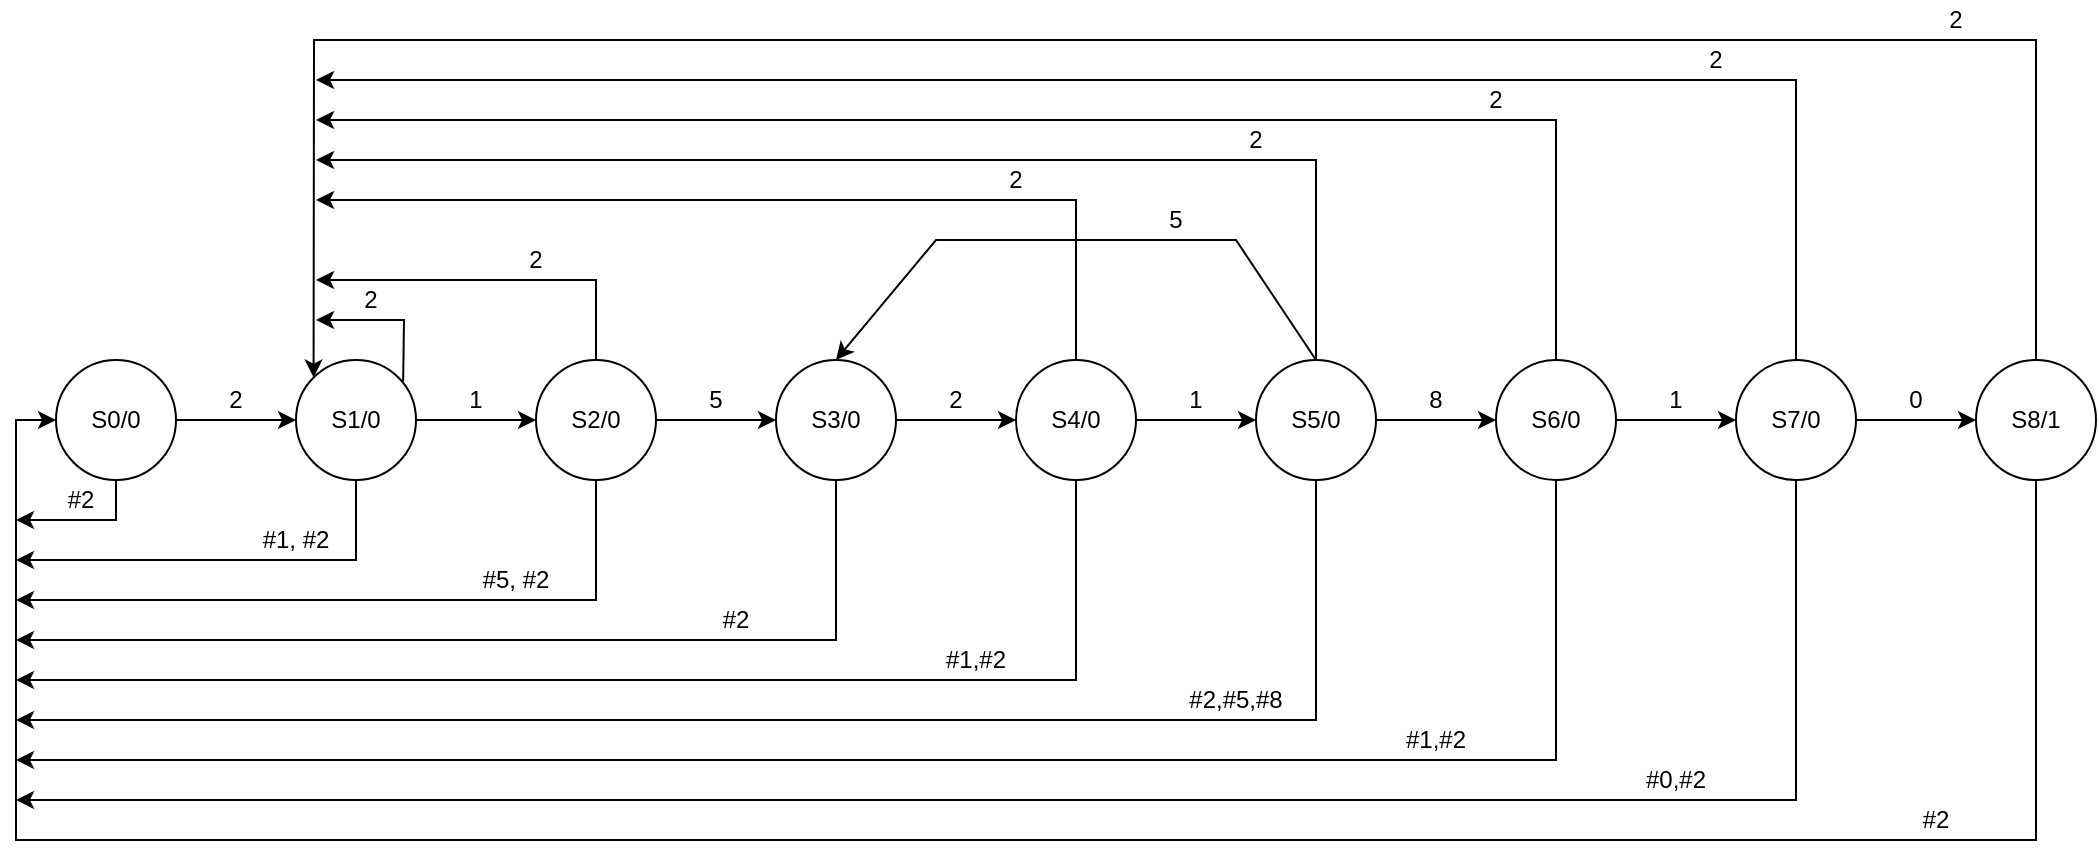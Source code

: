 <mxfile version="21.1.7" type="device">
  <diagram name="Page-1" id="x7RPBYqAmX6w-DPbe6Vq">
    <mxGraphModel dx="1900" dy="1641" grid="1" gridSize="10" guides="1" tooltips="1" connect="1" arrows="1" fold="1" page="1" pageScale="1" pageWidth="850" pageHeight="1100" math="0" shadow="0">
      <root>
        <mxCell id="0" />
        <mxCell id="1" parent="0" />
        <mxCell id="tMXvaUWMIYpln-5o30sm-1" value="" style="ellipse;whiteSpace=wrap;html=1;aspect=fixed;" vertex="1" parent="1">
          <mxGeometry x="240" y="100" width="60" height="60" as="geometry" />
        </mxCell>
        <mxCell id="tMXvaUWMIYpln-5o30sm-2" value="" style="ellipse;whiteSpace=wrap;html=1;aspect=fixed;" vertex="1" parent="1">
          <mxGeometry x="360" y="100" width="60" height="60" as="geometry" />
        </mxCell>
        <mxCell id="tMXvaUWMIYpln-5o30sm-3" value="" style="ellipse;whiteSpace=wrap;html=1;aspect=fixed;" vertex="1" parent="1">
          <mxGeometry x="480" y="100" width="60" height="60" as="geometry" />
        </mxCell>
        <mxCell id="tMXvaUWMIYpln-5o30sm-4" value="" style="ellipse;whiteSpace=wrap;html=1;aspect=fixed;" vertex="1" parent="1">
          <mxGeometry x="600" y="100" width="60" height="60" as="geometry" />
        </mxCell>
        <mxCell id="tMXvaUWMIYpln-5o30sm-5" value="" style="ellipse;whiteSpace=wrap;html=1;aspect=fixed;" vertex="1" parent="1">
          <mxGeometry x="720" y="100" width="60" height="60" as="geometry" />
        </mxCell>
        <mxCell id="tMXvaUWMIYpln-5o30sm-6" value="" style="ellipse;whiteSpace=wrap;html=1;aspect=fixed;" vertex="1" parent="1">
          <mxGeometry x="120" y="100" width="60" height="60" as="geometry" />
        </mxCell>
        <mxCell id="tMXvaUWMIYpln-5o30sm-7" value="" style="ellipse;whiteSpace=wrap;html=1;aspect=fixed;" vertex="1" parent="1">
          <mxGeometry y="100" width="60" height="60" as="geometry" />
        </mxCell>
        <mxCell id="tMXvaUWMIYpln-5o30sm-8" value="" style="ellipse;whiteSpace=wrap;html=1;aspect=fixed;" vertex="1" parent="1">
          <mxGeometry x="840" y="100" width="60" height="60" as="geometry" />
        </mxCell>
        <mxCell id="tMXvaUWMIYpln-5o30sm-19" value="" style="edgeStyle=orthogonalEdgeStyle;rounded=0;orthogonalLoop=1;jettySize=auto;html=1;" edge="1" parent="1" source="tMXvaUWMIYpln-5o30sm-9" target="tMXvaUWMIYpln-5o30sm-10">
          <mxGeometry relative="1" as="geometry" />
        </mxCell>
        <mxCell id="tMXvaUWMIYpln-5o30sm-9" value="S0/0" style="text;html=1;strokeColor=none;fillColor=none;align=center;verticalAlign=middle;whiteSpace=wrap;rounded=0;" vertex="1" parent="1">
          <mxGeometry y="110" width="60" height="40" as="geometry" />
        </mxCell>
        <mxCell id="tMXvaUWMIYpln-5o30sm-20" value="" style="edgeStyle=orthogonalEdgeStyle;rounded=0;orthogonalLoop=1;jettySize=auto;html=1;" edge="1" parent="1" source="tMXvaUWMIYpln-5o30sm-10" target="tMXvaUWMIYpln-5o30sm-11">
          <mxGeometry relative="1" as="geometry" />
        </mxCell>
        <mxCell id="tMXvaUWMIYpln-5o30sm-10" value="S1/0" style="text;html=1;strokeColor=none;fillColor=none;align=center;verticalAlign=middle;whiteSpace=wrap;rounded=0;" vertex="1" parent="1">
          <mxGeometry x="120" y="110" width="60" height="40" as="geometry" />
        </mxCell>
        <mxCell id="tMXvaUWMIYpln-5o30sm-21" value="" style="edgeStyle=orthogonalEdgeStyle;rounded=0;orthogonalLoop=1;jettySize=auto;html=1;" edge="1" parent="1" source="tMXvaUWMIYpln-5o30sm-11" target="tMXvaUWMIYpln-5o30sm-12">
          <mxGeometry relative="1" as="geometry" />
        </mxCell>
        <mxCell id="tMXvaUWMIYpln-5o30sm-11" value="S2/0" style="text;html=1;strokeColor=none;fillColor=none;align=center;verticalAlign=middle;whiteSpace=wrap;rounded=0;" vertex="1" parent="1">
          <mxGeometry x="240" y="110" width="60" height="40" as="geometry" />
        </mxCell>
        <mxCell id="tMXvaUWMIYpln-5o30sm-22" value="" style="edgeStyle=orthogonalEdgeStyle;rounded=0;orthogonalLoop=1;jettySize=auto;html=1;" edge="1" parent="1" source="tMXvaUWMIYpln-5o30sm-12" target="tMXvaUWMIYpln-5o30sm-13">
          <mxGeometry relative="1" as="geometry" />
        </mxCell>
        <mxCell id="tMXvaUWMIYpln-5o30sm-12" value="S3/0" style="text;html=1;strokeColor=none;fillColor=none;align=center;verticalAlign=middle;whiteSpace=wrap;rounded=0;" vertex="1" parent="1">
          <mxGeometry x="360" y="110" width="60" height="40" as="geometry" />
        </mxCell>
        <mxCell id="tMXvaUWMIYpln-5o30sm-23" value="" style="edgeStyle=orthogonalEdgeStyle;rounded=0;orthogonalLoop=1;jettySize=auto;html=1;" edge="1" parent="1" source="tMXvaUWMIYpln-5o30sm-13" target="tMXvaUWMIYpln-5o30sm-14">
          <mxGeometry relative="1" as="geometry" />
        </mxCell>
        <mxCell id="tMXvaUWMIYpln-5o30sm-13" value="S4/0" style="text;html=1;strokeColor=none;fillColor=none;align=center;verticalAlign=middle;whiteSpace=wrap;rounded=0;" vertex="1" parent="1">
          <mxGeometry x="480" y="110" width="60" height="40" as="geometry" />
        </mxCell>
        <mxCell id="tMXvaUWMIYpln-5o30sm-24" value="" style="edgeStyle=orthogonalEdgeStyle;rounded=0;orthogonalLoop=1;jettySize=auto;html=1;" edge="1" parent="1" source="tMXvaUWMIYpln-5o30sm-14" target="tMXvaUWMIYpln-5o30sm-15">
          <mxGeometry relative="1" as="geometry" />
        </mxCell>
        <mxCell id="tMXvaUWMIYpln-5o30sm-14" value="S5/0" style="text;html=1;strokeColor=none;fillColor=none;align=center;verticalAlign=middle;whiteSpace=wrap;rounded=0;" vertex="1" parent="1">
          <mxGeometry x="600" y="110" width="60" height="40" as="geometry" />
        </mxCell>
        <mxCell id="tMXvaUWMIYpln-5o30sm-25" value="" style="edgeStyle=orthogonalEdgeStyle;rounded=0;orthogonalLoop=1;jettySize=auto;html=1;" edge="1" parent="1" source="tMXvaUWMIYpln-5o30sm-15" target="tMXvaUWMIYpln-5o30sm-16">
          <mxGeometry relative="1" as="geometry" />
        </mxCell>
        <mxCell id="tMXvaUWMIYpln-5o30sm-15" value="S6/0" style="text;html=1;strokeColor=none;fillColor=none;align=center;verticalAlign=middle;whiteSpace=wrap;rounded=0;" vertex="1" parent="1">
          <mxGeometry x="720" y="110" width="60" height="40" as="geometry" />
        </mxCell>
        <mxCell id="tMXvaUWMIYpln-5o30sm-26" value="" style="edgeStyle=orthogonalEdgeStyle;rounded=0;orthogonalLoop=1;jettySize=auto;html=1;" edge="1" parent="1" source="tMXvaUWMIYpln-5o30sm-16" target="tMXvaUWMIYpln-5o30sm-18">
          <mxGeometry relative="1" as="geometry" />
        </mxCell>
        <mxCell id="tMXvaUWMIYpln-5o30sm-16" value="S7/0" style="text;html=1;strokeColor=none;fillColor=none;align=center;verticalAlign=middle;whiteSpace=wrap;rounded=0;" vertex="1" parent="1">
          <mxGeometry x="840" y="110" width="60" height="40" as="geometry" />
        </mxCell>
        <mxCell id="tMXvaUWMIYpln-5o30sm-17" value="" style="ellipse;whiteSpace=wrap;html=1;aspect=fixed;" vertex="1" parent="1">
          <mxGeometry x="960" y="100" width="60" height="60" as="geometry" />
        </mxCell>
        <mxCell id="tMXvaUWMIYpln-5o30sm-18" value="S8/1" style="text;html=1;strokeColor=none;fillColor=none;align=center;verticalAlign=middle;whiteSpace=wrap;rounded=0;" vertex="1" parent="1">
          <mxGeometry x="960" y="110" width="60" height="40" as="geometry" />
        </mxCell>
        <mxCell id="tMXvaUWMIYpln-5o30sm-28" value="" style="endArrow=classic;html=1;rounded=0;entryX=0;entryY=0.5;entryDx=0;entryDy=0;exitX=0.5;exitY=1;exitDx=0;exitDy=0;" edge="1" parent="1" source="tMXvaUWMIYpln-5o30sm-17" target="tMXvaUWMIYpln-5o30sm-9">
          <mxGeometry width="50" height="50" relative="1" as="geometry">
            <mxPoint x="-20" y="300" as="sourcePoint" />
            <mxPoint x="60" y="250" as="targetPoint" />
            <Array as="points">
              <mxPoint x="990" y="340" />
              <mxPoint x="-20" y="340" />
              <mxPoint x="-20" y="130" />
            </Array>
          </mxGeometry>
        </mxCell>
        <mxCell id="tMXvaUWMIYpln-5o30sm-29" value="" style="endArrow=classic;html=1;rounded=0;exitX=0.5;exitY=1;exitDx=0;exitDy=0;" edge="1" parent="1" source="tMXvaUWMIYpln-5o30sm-6">
          <mxGeometry width="50" height="50" relative="1" as="geometry">
            <mxPoint x="460" y="310" as="sourcePoint" />
            <mxPoint x="-20" y="200" as="targetPoint" />
            <Array as="points">
              <mxPoint x="150" y="200" />
            </Array>
          </mxGeometry>
        </mxCell>
        <mxCell id="tMXvaUWMIYpln-5o30sm-30" value="" style="endArrow=classic;html=1;rounded=0;exitX=0.5;exitY=1;exitDx=0;exitDy=0;" edge="1" parent="1" source="tMXvaUWMIYpln-5o30sm-1">
          <mxGeometry width="50" height="50" relative="1" as="geometry">
            <mxPoint x="460" y="310" as="sourcePoint" />
            <mxPoint x="-20" y="220" as="targetPoint" />
            <Array as="points">
              <mxPoint x="270" y="220" />
            </Array>
          </mxGeometry>
        </mxCell>
        <mxCell id="tMXvaUWMIYpln-5o30sm-31" value="" style="endArrow=classic;html=1;rounded=0;exitX=0.5;exitY=1;exitDx=0;exitDy=0;" edge="1" parent="1" source="tMXvaUWMIYpln-5o30sm-2">
          <mxGeometry width="50" height="50" relative="1" as="geometry">
            <mxPoint x="460" y="310" as="sourcePoint" />
            <mxPoint x="-20" y="240" as="targetPoint" />
            <Array as="points">
              <mxPoint x="390" y="240" />
            </Array>
          </mxGeometry>
        </mxCell>
        <mxCell id="tMXvaUWMIYpln-5o30sm-32" value="" style="endArrow=classic;html=1;rounded=0;exitX=0.5;exitY=1;exitDx=0;exitDy=0;" edge="1" parent="1" source="tMXvaUWMIYpln-5o30sm-3">
          <mxGeometry width="50" height="50" relative="1" as="geometry">
            <mxPoint x="460" y="310" as="sourcePoint" />
            <mxPoint x="-20" y="260" as="targetPoint" />
            <Array as="points">
              <mxPoint x="510" y="260" />
            </Array>
          </mxGeometry>
        </mxCell>
        <mxCell id="tMXvaUWMIYpln-5o30sm-33" value="" style="endArrow=classic;html=1;rounded=0;exitX=0.5;exitY=1;exitDx=0;exitDy=0;" edge="1" parent="1" source="tMXvaUWMIYpln-5o30sm-4">
          <mxGeometry width="50" height="50" relative="1" as="geometry">
            <mxPoint x="460" y="310" as="sourcePoint" />
            <mxPoint x="-20" y="280" as="targetPoint" />
            <Array as="points">
              <mxPoint x="630" y="280" />
            </Array>
          </mxGeometry>
        </mxCell>
        <mxCell id="tMXvaUWMIYpln-5o30sm-34" value="" style="endArrow=classic;html=1;rounded=0;exitX=0.5;exitY=1;exitDx=0;exitDy=0;" edge="1" parent="1" source="tMXvaUWMIYpln-5o30sm-5">
          <mxGeometry width="50" height="50" relative="1" as="geometry">
            <mxPoint x="460" y="310" as="sourcePoint" />
            <mxPoint x="-20" y="300" as="targetPoint" />
            <Array as="points">
              <mxPoint x="750" y="300" />
            </Array>
          </mxGeometry>
        </mxCell>
        <mxCell id="tMXvaUWMIYpln-5o30sm-35" value="" style="endArrow=classic;html=1;rounded=0;exitX=0.5;exitY=1;exitDx=0;exitDy=0;" edge="1" parent="1" source="tMXvaUWMIYpln-5o30sm-8">
          <mxGeometry width="50" height="50" relative="1" as="geometry">
            <mxPoint x="460" y="310" as="sourcePoint" />
            <mxPoint x="-20" y="320" as="targetPoint" />
            <Array as="points">
              <mxPoint x="870" y="320" />
            </Array>
          </mxGeometry>
        </mxCell>
        <mxCell id="tMXvaUWMIYpln-5o30sm-36" value="" style="endArrow=classic;html=1;rounded=0;exitX=0.5;exitY=1;exitDx=0;exitDy=0;" edge="1" parent="1" source="tMXvaUWMIYpln-5o30sm-7">
          <mxGeometry width="50" height="50" relative="1" as="geometry">
            <mxPoint x="460" y="310" as="sourcePoint" />
            <mxPoint x="-20" y="180" as="targetPoint" />
            <Array as="points">
              <mxPoint x="30" y="180" />
            </Array>
          </mxGeometry>
        </mxCell>
        <mxCell id="tMXvaUWMIYpln-5o30sm-37" value="" style="endArrow=classic;html=1;rounded=0;exitX=0.5;exitY=0;exitDx=0;exitDy=0;entryX=0;entryY=0;entryDx=0;entryDy=0;" edge="1" parent="1" source="tMXvaUWMIYpln-5o30sm-17" target="tMXvaUWMIYpln-5o30sm-6">
          <mxGeometry width="50" height="50" relative="1" as="geometry">
            <mxPoint x="460" y="250" as="sourcePoint" />
            <mxPoint x="510" y="200" as="targetPoint" />
            <Array as="points">
              <mxPoint x="990" y="-60" />
              <mxPoint x="129" y="-60" />
            </Array>
          </mxGeometry>
        </mxCell>
        <mxCell id="tMXvaUWMIYpln-5o30sm-39" value="" style="endArrow=classic;html=1;rounded=0;exitX=0.5;exitY=0;exitDx=0;exitDy=0;" edge="1" parent="1" source="tMXvaUWMIYpln-5o30sm-1">
          <mxGeometry width="50" height="50" relative="1" as="geometry">
            <mxPoint x="460" y="170" as="sourcePoint" />
            <mxPoint x="130" y="60" as="targetPoint" />
            <Array as="points">
              <mxPoint x="270" y="60" />
            </Array>
          </mxGeometry>
        </mxCell>
        <mxCell id="tMXvaUWMIYpln-5o30sm-40" value="" style="endArrow=classic;html=1;rounded=0;exitX=0.893;exitY=0.015;exitDx=0;exitDy=0;exitPerimeter=0;" edge="1" parent="1" source="tMXvaUWMIYpln-5o30sm-10">
          <mxGeometry width="50" height="50" relative="1" as="geometry">
            <mxPoint x="460" y="170" as="sourcePoint" />
            <mxPoint x="130" y="80" as="targetPoint" />
            <Array as="points">
              <mxPoint x="174" y="80" />
            </Array>
          </mxGeometry>
        </mxCell>
        <mxCell id="tMXvaUWMIYpln-5o30sm-42" value="" style="endArrow=classic;html=1;rounded=0;exitX=0.5;exitY=0;exitDx=0;exitDy=0;" edge="1" parent="1" source="tMXvaUWMIYpln-5o30sm-3">
          <mxGeometry width="50" height="50" relative="1" as="geometry">
            <mxPoint x="460" y="170" as="sourcePoint" />
            <mxPoint x="130" y="20" as="targetPoint" />
            <Array as="points">
              <mxPoint x="510" y="20" />
            </Array>
          </mxGeometry>
        </mxCell>
        <mxCell id="tMXvaUWMIYpln-5o30sm-43" value="" style="endArrow=classic;html=1;rounded=0;exitX=0.5;exitY=0;exitDx=0;exitDy=0;" edge="1" parent="1" source="tMXvaUWMIYpln-5o30sm-4">
          <mxGeometry width="50" height="50" relative="1" as="geometry">
            <mxPoint x="460" y="170" as="sourcePoint" />
            <mxPoint x="130" as="targetPoint" />
            <Array as="points">
              <mxPoint x="630" />
            </Array>
          </mxGeometry>
        </mxCell>
        <mxCell id="tMXvaUWMIYpln-5o30sm-44" value="" style="endArrow=classic;html=1;rounded=0;exitX=0.5;exitY=0;exitDx=0;exitDy=0;" edge="1" parent="1" source="tMXvaUWMIYpln-5o30sm-5">
          <mxGeometry width="50" height="50" relative="1" as="geometry">
            <mxPoint x="460" y="170" as="sourcePoint" />
            <mxPoint x="130" y="-20" as="targetPoint" />
            <Array as="points">
              <mxPoint x="750" y="-20" />
            </Array>
          </mxGeometry>
        </mxCell>
        <mxCell id="tMXvaUWMIYpln-5o30sm-45" value="" style="endArrow=classic;html=1;rounded=0;exitX=0.5;exitY=0;exitDx=0;exitDy=0;" edge="1" parent="1" source="tMXvaUWMIYpln-5o30sm-8">
          <mxGeometry width="50" height="50" relative="1" as="geometry">
            <mxPoint x="460" y="170" as="sourcePoint" />
            <mxPoint x="130" y="-40" as="targetPoint" />
            <Array as="points">
              <mxPoint x="870" y="-40" />
            </Array>
          </mxGeometry>
        </mxCell>
        <mxCell id="tMXvaUWMIYpln-5o30sm-47" value="" style="endArrow=classic;html=1;rounded=0;exitX=0.5;exitY=0;exitDx=0;exitDy=0;entryX=0.5;entryY=0;entryDx=0;entryDy=0;" edge="1" parent="1" source="tMXvaUWMIYpln-5o30sm-4" target="tMXvaUWMIYpln-5o30sm-2">
          <mxGeometry width="50" height="50" relative="1" as="geometry">
            <mxPoint x="460" y="170" as="sourcePoint" />
            <mxPoint x="510" y="120" as="targetPoint" />
            <Array as="points">
              <mxPoint x="590" y="40" />
              <mxPoint x="440" y="40" />
            </Array>
          </mxGeometry>
        </mxCell>
        <mxCell id="tMXvaUWMIYpln-5o30sm-49" value="2" style="text;html=1;strokeColor=none;fillColor=none;align=center;verticalAlign=middle;whiteSpace=wrap;rounded=0;" vertex="1" parent="1">
          <mxGeometry x="920" y="-80" width="60" height="20" as="geometry" />
        </mxCell>
        <mxCell id="tMXvaUWMIYpln-5o30sm-51" value="2" style="text;html=1;strokeColor=none;fillColor=none;align=center;verticalAlign=middle;whiteSpace=wrap;rounded=0;" vertex="1" parent="1">
          <mxGeometry x="800" y="-60" width="60" height="20" as="geometry" />
        </mxCell>
        <mxCell id="tMXvaUWMIYpln-5o30sm-54" value="2" style="text;html=1;strokeColor=none;fillColor=none;align=center;verticalAlign=middle;whiteSpace=wrap;rounded=0;" vertex="1" parent="1">
          <mxGeometry x="690" y="-40" width="60" height="20" as="geometry" />
        </mxCell>
        <mxCell id="tMXvaUWMIYpln-5o30sm-55" value="2" style="text;html=1;strokeColor=none;fillColor=none;align=center;verticalAlign=middle;whiteSpace=wrap;rounded=0;" vertex="1" parent="1">
          <mxGeometry x="570" y="-20" width="60" height="20" as="geometry" />
        </mxCell>
        <mxCell id="tMXvaUWMIYpln-5o30sm-57" value="2" style="text;html=1;strokeColor=none;fillColor=none;align=center;verticalAlign=middle;whiteSpace=wrap;rounded=0;" vertex="1" parent="1">
          <mxGeometry x="450" width="60" height="20" as="geometry" />
        </mxCell>
        <mxCell id="tMXvaUWMIYpln-5o30sm-58" value="5" style="text;html=1;strokeColor=none;fillColor=none;align=center;verticalAlign=middle;whiteSpace=wrap;rounded=0;" vertex="1" parent="1">
          <mxGeometry x="530" y="20" width="60" height="20" as="geometry" />
        </mxCell>
        <mxCell id="tMXvaUWMIYpln-5o30sm-60" value="2" style="text;html=1;strokeColor=none;fillColor=none;align=center;verticalAlign=middle;whiteSpace=wrap;rounded=0;" vertex="1" parent="1">
          <mxGeometry x="60" y="110" width="60" height="20" as="geometry" />
        </mxCell>
        <mxCell id="tMXvaUWMIYpln-5o30sm-61" value="1" style="text;html=1;strokeColor=none;fillColor=none;align=center;verticalAlign=middle;whiteSpace=wrap;rounded=0;" vertex="1" parent="1">
          <mxGeometry x="180" y="110" width="60" height="20" as="geometry" />
        </mxCell>
        <mxCell id="tMXvaUWMIYpln-5o30sm-62" value="5" style="text;html=1;strokeColor=none;fillColor=none;align=center;verticalAlign=middle;whiteSpace=wrap;rounded=0;" vertex="1" parent="1">
          <mxGeometry x="300" y="110" width="60" height="20" as="geometry" />
        </mxCell>
        <mxCell id="tMXvaUWMIYpln-5o30sm-63" value="2" style="text;html=1;strokeColor=none;fillColor=none;align=center;verticalAlign=middle;whiteSpace=wrap;rounded=0;" vertex="1" parent="1">
          <mxGeometry x="420" y="110" width="60" height="20" as="geometry" />
        </mxCell>
        <mxCell id="tMXvaUWMIYpln-5o30sm-64" value="1" style="text;html=1;strokeColor=none;fillColor=none;align=center;verticalAlign=middle;whiteSpace=wrap;rounded=0;" vertex="1" parent="1">
          <mxGeometry x="540" y="110" width="60" height="20" as="geometry" />
        </mxCell>
        <mxCell id="tMXvaUWMIYpln-5o30sm-65" value="8" style="text;html=1;strokeColor=none;fillColor=none;align=center;verticalAlign=middle;whiteSpace=wrap;rounded=0;" vertex="1" parent="1">
          <mxGeometry x="660" y="110" width="60" height="20" as="geometry" />
        </mxCell>
        <mxCell id="tMXvaUWMIYpln-5o30sm-66" value="1" style="text;html=1;strokeColor=none;fillColor=none;align=center;verticalAlign=middle;whiteSpace=wrap;rounded=0;" vertex="1" parent="1">
          <mxGeometry x="780" y="110" width="60" height="20" as="geometry" />
        </mxCell>
        <mxCell id="tMXvaUWMIYpln-5o30sm-67" value="0" style="text;html=1;strokeColor=none;fillColor=none;align=center;verticalAlign=middle;whiteSpace=wrap;rounded=0;" vertex="1" parent="1">
          <mxGeometry x="900" y="110" width="60" height="20" as="geometry" />
        </mxCell>
        <mxCell id="tMXvaUWMIYpln-5o30sm-68" value="#2" style="text;html=1;strokeColor=none;fillColor=none;align=center;verticalAlign=middle;whiteSpace=wrap;rounded=0;" vertex="1" parent="1">
          <mxGeometry x="910" y="320" width="60" height="20" as="geometry" />
        </mxCell>
        <mxCell id="tMXvaUWMIYpln-5o30sm-69" value="#0,#2" style="text;html=1;strokeColor=none;fillColor=none;align=center;verticalAlign=middle;whiteSpace=wrap;rounded=0;" vertex="1" parent="1">
          <mxGeometry x="780" y="300" width="60" height="20" as="geometry" />
        </mxCell>
        <mxCell id="tMXvaUWMIYpln-5o30sm-70" value="#1,#2" style="text;html=1;strokeColor=none;fillColor=none;align=center;verticalAlign=middle;whiteSpace=wrap;rounded=0;" vertex="1" parent="1">
          <mxGeometry x="660" y="280" width="60" height="20" as="geometry" />
        </mxCell>
        <mxCell id="tMXvaUWMIYpln-5o30sm-71" value="#2,#5,#8" style="text;html=1;strokeColor=none;fillColor=none;align=center;verticalAlign=middle;whiteSpace=wrap;rounded=0;" vertex="1" parent="1">
          <mxGeometry x="560" y="260" width="60" height="20" as="geometry" />
        </mxCell>
        <mxCell id="tMXvaUWMIYpln-5o30sm-72" value="#1,#2" style="text;html=1;strokeColor=none;fillColor=none;align=center;verticalAlign=middle;whiteSpace=wrap;rounded=0;" vertex="1" parent="1">
          <mxGeometry x="430" y="240" width="60" height="20" as="geometry" />
        </mxCell>
        <mxCell id="tMXvaUWMIYpln-5o30sm-75" value="#2" style="text;html=1;strokeColor=none;fillColor=none;align=center;verticalAlign=middle;whiteSpace=wrap;rounded=0;" vertex="1" parent="1">
          <mxGeometry x="310" y="220" width="60" height="20" as="geometry" />
        </mxCell>
        <mxCell id="tMXvaUWMIYpln-5o30sm-76" value="#5, #2" style="text;html=1;strokeColor=none;fillColor=none;align=center;verticalAlign=middle;whiteSpace=wrap;rounded=0;" vertex="1" parent="1">
          <mxGeometry x="200" y="200" width="60" height="20" as="geometry" />
        </mxCell>
        <mxCell id="tMXvaUWMIYpln-5o30sm-77" value="#1, #2" style="text;html=1;strokeColor=none;fillColor=none;align=center;verticalAlign=middle;whiteSpace=wrap;rounded=0;" vertex="1" parent="1">
          <mxGeometry x="90" y="180" width="60" height="20" as="geometry" />
        </mxCell>
        <mxCell id="tMXvaUWMIYpln-5o30sm-78" value="#2" style="text;html=1;strokeColor=none;fillColor=none;align=center;verticalAlign=middle;whiteSpace=wrap;rounded=0;" vertex="1" parent="1">
          <mxGeometry x="-10" y="160" width="45" height="20" as="geometry" />
        </mxCell>
        <mxCell id="tMXvaUWMIYpln-5o30sm-79" value="2" style="text;html=1;strokeColor=none;fillColor=none;align=center;verticalAlign=middle;whiteSpace=wrap;rounded=0;" vertex="1" parent="1">
          <mxGeometry x="210" y="40" width="60" height="20" as="geometry" />
        </mxCell>
        <mxCell id="tMXvaUWMIYpln-5o30sm-80" value="2" style="text;html=1;strokeColor=none;fillColor=none;align=center;verticalAlign=middle;whiteSpace=wrap;rounded=0;" vertex="1" parent="1">
          <mxGeometry x="135" y="60" width="45" height="20" as="geometry" />
        </mxCell>
      </root>
    </mxGraphModel>
  </diagram>
</mxfile>
